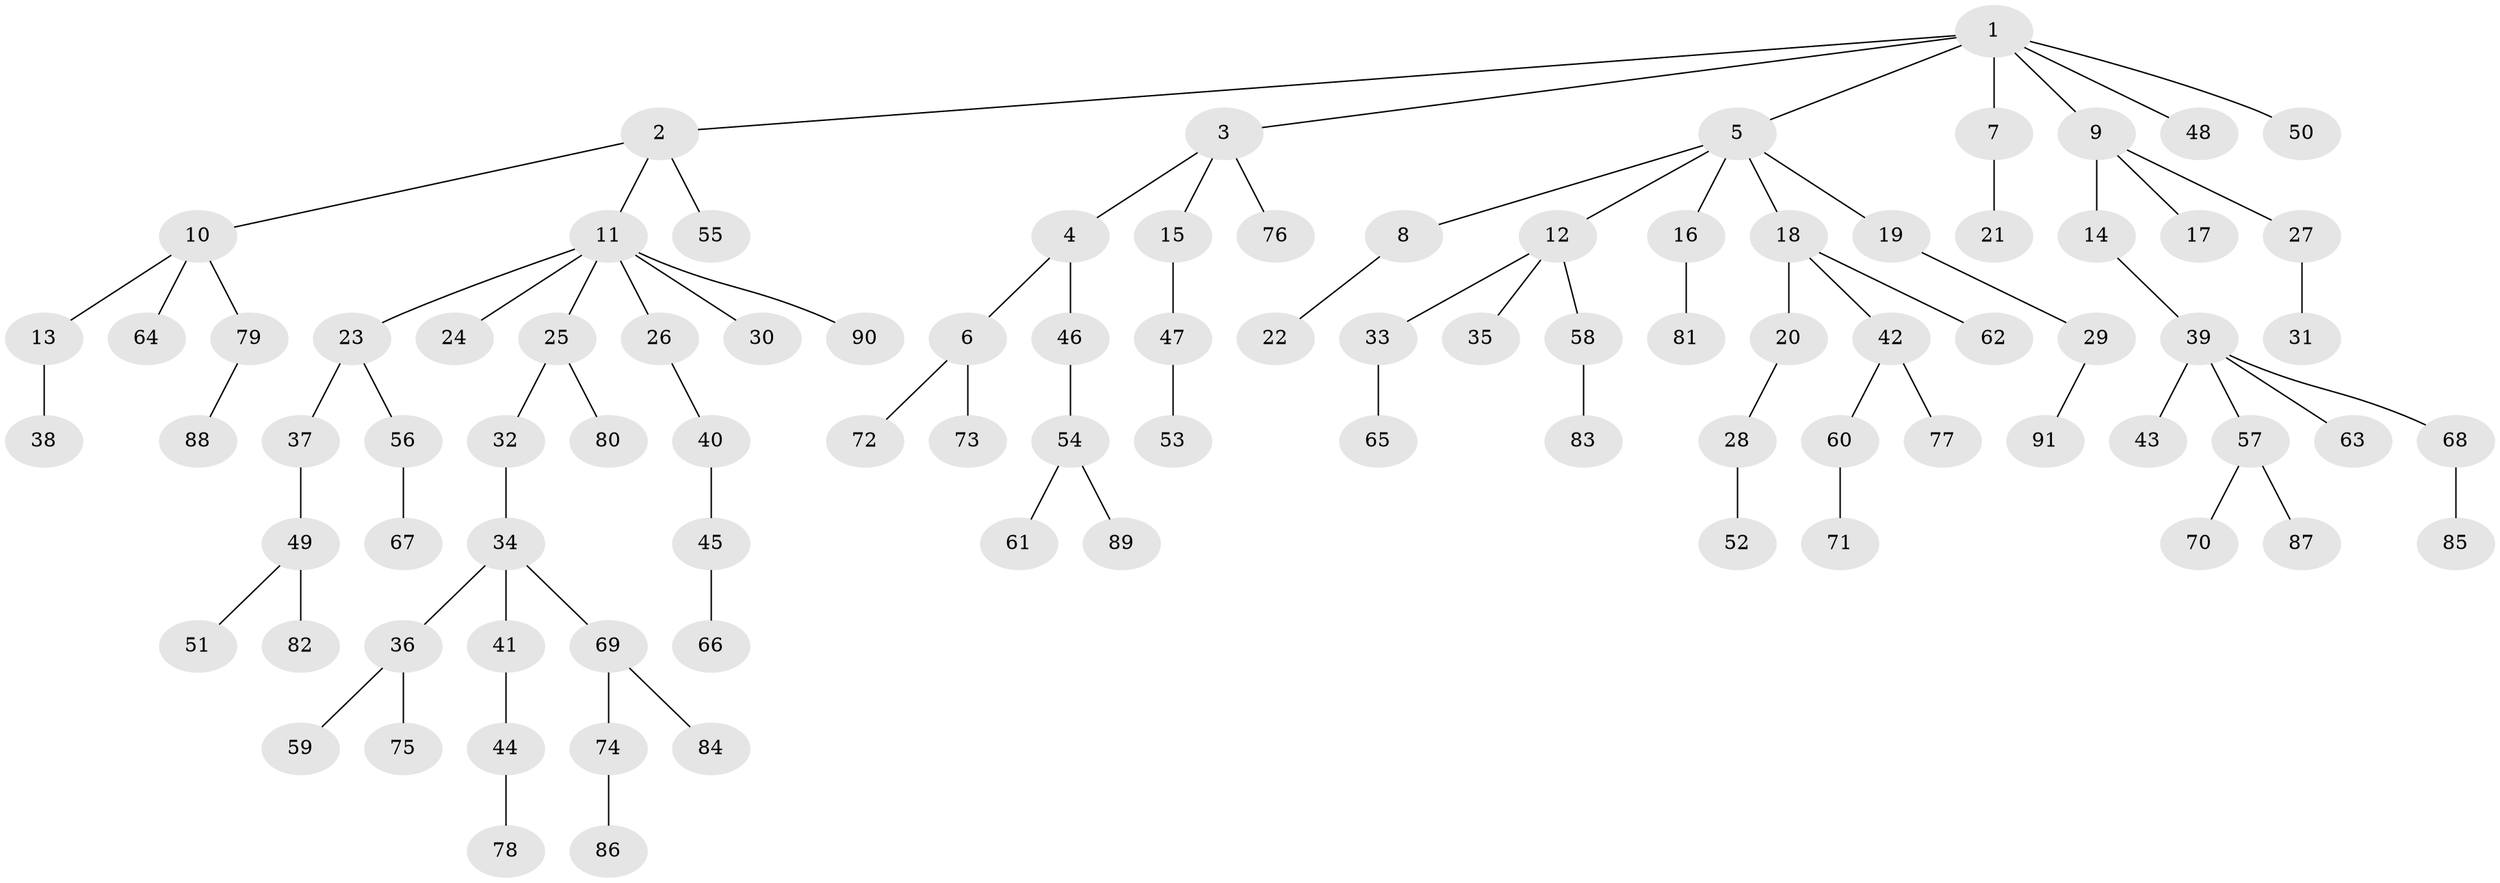 // coarse degree distribution, {11: 0.017241379310344827, 3: 0.1206896551724138, 4: 0.08620689655172414, 2: 0.13793103448275862, 1: 0.603448275862069, 6: 0.017241379310344827, 5: 0.017241379310344827}
// Generated by graph-tools (version 1.1) at 2025/42/03/06/25 10:42:05]
// undirected, 91 vertices, 90 edges
graph export_dot {
graph [start="1"]
  node [color=gray90,style=filled];
  1;
  2;
  3;
  4;
  5;
  6;
  7;
  8;
  9;
  10;
  11;
  12;
  13;
  14;
  15;
  16;
  17;
  18;
  19;
  20;
  21;
  22;
  23;
  24;
  25;
  26;
  27;
  28;
  29;
  30;
  31;
  32;
  33;
  34;
  35;
  36;
  37;
  38;
  39;
  40;
  41;
  42;
  43;
  44;
  45;
  46;
  47;
  48;
  49;
  50;
  51;
  52;
  53;
  54;
  55;
  56;
  57;
  58;
  59;
  60;
  61;
  62;
  63;
  64;
  65;
  66;
  67;
  68;
  69;
  70;
  71;
  72;
  73;
  74;
  75;
  76;
  77;
  78;
  79;
  80;
  81;
  82;
  83;
  84;
  85;
  86;
  87;
  88;
  89;
  90;
  91;
  1 -- 2;
  1 -- 3;
  1 -- 5;
  1 -- 7;
  1 -- 9;
  1 -- 48;
  1 -- 50;
  2 -- 10;
  2 -- 11;
  2 -- 55;
  3 -- 4;
  3 -- 15;
  3 -- 76;
  4 -- 6;
  4 -- 46;
  5 -- 8;
  5 -- 12;
  5 -- 16;
  5 -- 18;
  5 -- 19;
  6 -- 72;
  6 -- 73;
  7 -- 21;
  8 -- 22;
  9 -- 14;
  9 -- 17;
  9 -- 27;
  10 -- 13;
  10 -- 64;
  10 -- 79;
  11 -- 23;
  11 -- 24;
  11 -- 25;
  11 -- 26;
  11 -- 30;
  11 -- 90;
  12 -- 33;
  12 -- 35;
  12 -- 58;
  13 -- 38;
  14 -- 39;
  15 -- 47;
  16 -- 81;
  18 -- 20;
  18 -- 42;
  18 -- 62;
  19 -- 29;
  20 -- 28;
  23 -- 37;
  23 -- 56;
  25 -- 32;
  25 -- 80;
  26 -- 40;
  27 -- 31;
  28 -- 52;
  29 -- 91;
  32 -- 34;
  33 -- 65;
  34 -- 36;
  34 -- 41;
  34 -- 69;
  36 -- 59;
  36 -- 75;
  37 -- 49;
  39 -- 43;
  39 -- 57;
  39 -- 63;
  39 -- 68;
  40 -- 45;
  41 -- 44;
  42 -- 60;
  42 -- 77;
  44 -- 78;
  45 -- 66;
  46 -- 54;
  47 -- 53;
  49 -- 51;
  49 -- 82;
  54 -- 61;
  54 -- 89;
  56 -- 67;
  57 -- 70;
  57 -- 87;
  58 -- 83;
  60 -- 71;
  68 -- 85;
  69 -- 74;
  69 -- 84;
  74 -- 86;
  79 -- 88;
}
